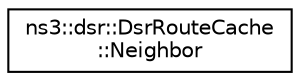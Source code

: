 digraph "Graphical Class Hierarchy"
{
 // LATEX_PDF_SIZE
  edge [fontname="Helvetica",fontsize="10",labelfontname="Helvetica",labelfontsize="10"];
  node [fontname="Helvetica",fontsize="10",shape=record];
  rankdir="LR";
  Node0 [label="ns3::dsr::DsrRouteCache\l::Neighbor",height=0.2,width=0.4,color="black", fillcolor="white", style="filled",URL="$structns3_1_1dsr_1_1_dsr_route_cache_1_1_neighbor.html",tooltip="Structure to manage neighbor state."];
}
